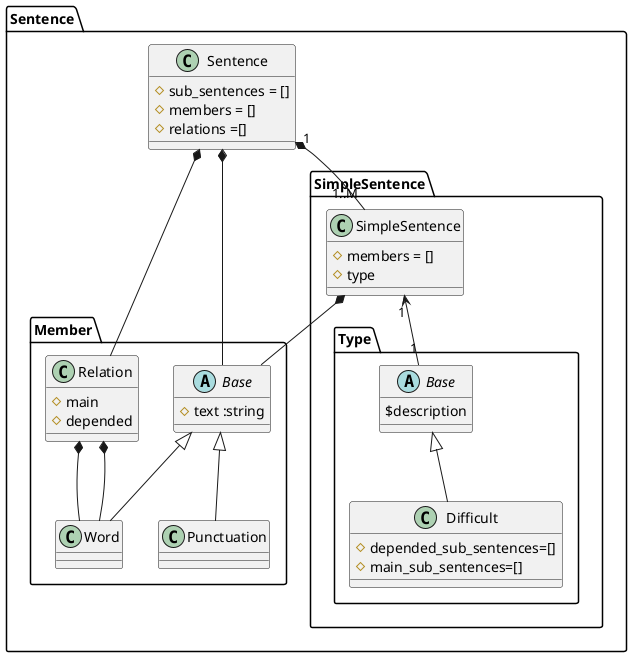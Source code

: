 @startuml

namespace Sentence{

    class Sentence{
        #sub_sentences = []
        #members = []
        #relations =[]
    }


    namespace Member{
        abstract class Base{
            #text :string
        }
        class Punctuation extends Base
        class Word extends Base


                class Relation{
                    #main
                    #depended
                }

                Sentence.Member.Relation *-- Sentence.Member.Word
                Sentence.Member.Relation *-- Sentence.Member.Word
            }






    namespace SimpleSentence{
        class SimpleSentence{
            #members = []
            #type
        }

        namespace Type{
            abstract class Base{
                $description
            }
                class Difficult extends Base{
                    #depended_sub_sentences=[]
                    #main_sub_sentences=[]
                }
        }


        Sentence.SimpleSentence.SimpleSentence "1" <-- "1" Sentence.SimpleSentence.Type.Base
        Sentence.SimpleSentence.SimpleSentence *-- Sentence.Member.Base


    }

    Sentence.Sentence *-- Sentence.Member.Relation
    Sentence.Sentence *-- Sentence.Member.Base






    Sentence.Sentence "1" *-- "1..M" Sentence.SimpleSentence.SimpleSentence

}


@enduml